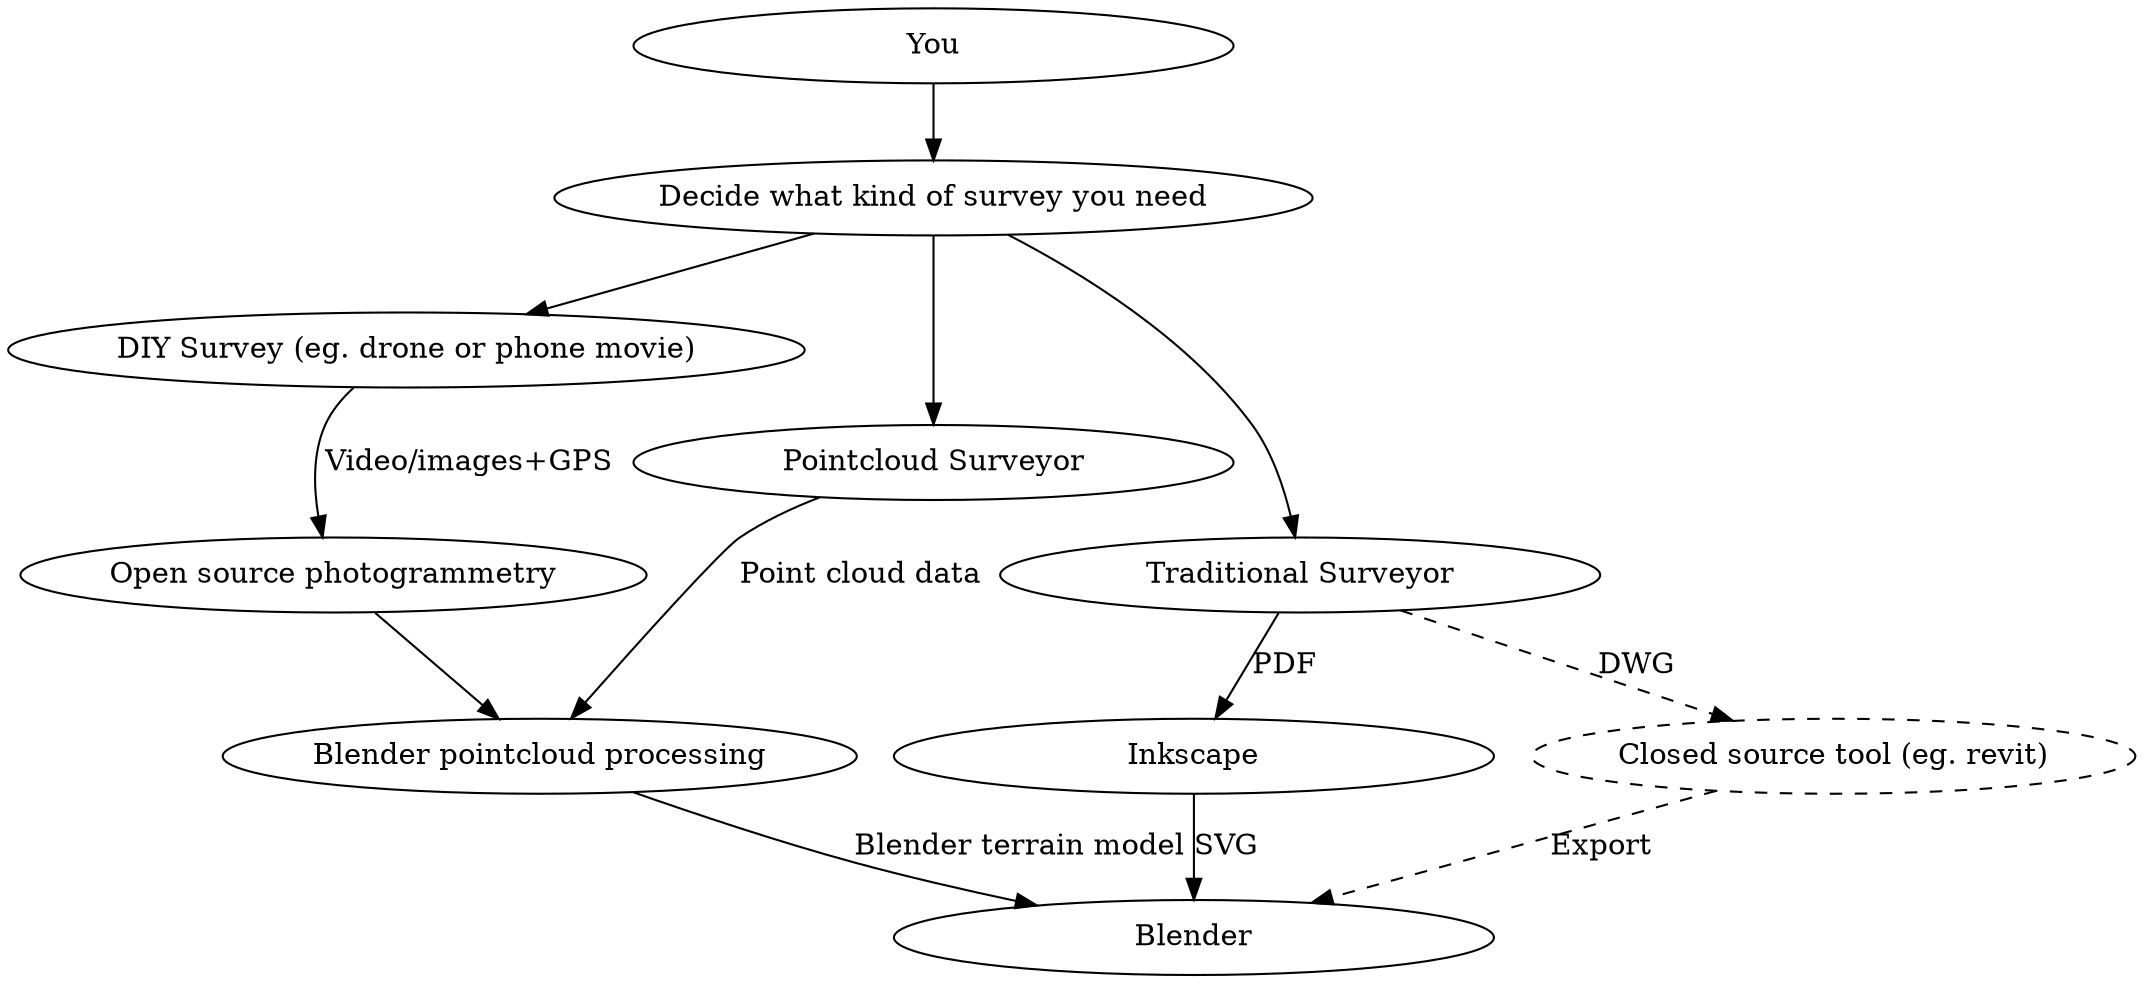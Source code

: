 digraph g {
 rankdir=TB;
 surveying_decision [
  label="Decide what kind of survey you need"
 ]
 diy_survey [
  width=4
  label="DIY Survey (eg. drone or phone movie)"
 ]
 pointcloud_surveyor [
  width=4
  label="Pointcloud Surveyor"
 ]
 traditional_surveyor [
  width=4
  label="Traditional Surveyor"
 ]
 you [
  width=4
  label="You"
 ]
 inkscape [
  width=4
  label="Inkscape"
 ]
 blender_pointcloud_processing [
  width=4
  label="Blender pointcloud processing"
 ]
 blender [
  width=4
  label="Blender"
 ]
 closed_source_tool [
  width=4
  label="Closed source tool (eg. revit)"
  style="dashed"
 ]
 open_source_photogrammetry [
  width=4
  label="Open source photogrammetry"
 ]

 you -> surveying_decision;

 surveying_decision -> pointcloud_surveyor;
 surveying_decision -> traditional_surveyor;
 surveying_decision -> diy_survey;

 traditional_surveyor->inkscape [ label = "PDF"; ];
 traditional_surveyor->closed_source_tool [ label = "DWG"; style="dashed"; ];
 closed_source_tool->blender [ label = "Export"; style="dashed"; ];
 pointcloud_surveyor->blender_pointcloud_processing [ label = "Point cloud data"; ];
 diy_survey->open_source_photogrammetry [ label = "Video/images+GPS"; ];

 blender_pointcloud_processing->blender [ label = "Blender terrain model"; ];
 open_source_photogrammetry->blender_pointcloud_processing;
 inkscape->blender [ label = "SVG"; ];
 
}
